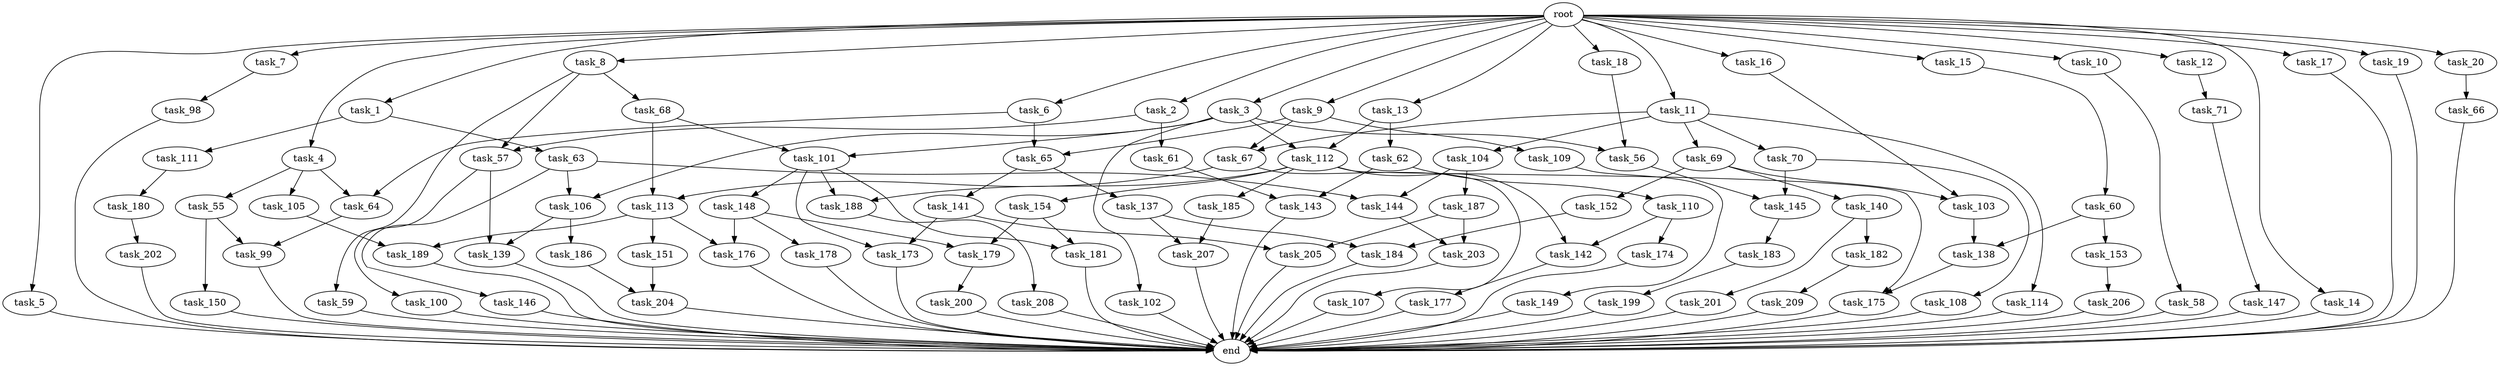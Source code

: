 digraph G {
  root [size="0.000000"];
  task_1 [size="102.400000"];
  task_2 [size="102.400000"];
  task_3 [size="102.400000"];
  task_4 [size="102.400000"];
  task_5 [size="102.400000"];
  task_6 [size="102.400000"];
  task_7 [size="102.400000"];
  task_8 [size="102.400000"];
  task_9 [size="102.400000"];
  task_10 [size="102.400000"];
  task_11 [size="102.400000"];
  task_12 [size="102.400000"];
  task_13 [size="102.400000"];
  task_14 [size="102.400000"];
  task_15 [size="102.400000"];
  task_16 [size="102.400000"];
  task_17 [size="102.400000"];
  task_18 [size="102.400000"];
  task_19 [size="102.400000"];
  task_20 [size="102.400000"];
  task_55 [size="7730941132.800000"];
  task_56 [size="76450417868.800003"];
  task_57 [size="35218731827.200005"];
  task_58 [size="42090679500.800003"];
  task_59 [size="21474836480.000000"];
  task_60 [size="7730941132.800000"];
  task_61 [size="13743895347.200001"];
  task_62 [size="3435973836.800000"];
  task_63 [size="3435973836.800000"];
  task_64 [size="15461882265.600000"];
  task_65 [size="93630287052.800003"];
  task_66 [size="7730941132.800000"];
  task_67 [size="89335319756.800003"];
  task_68 [size="21474836480.000000"];
  task_69 [size="3435973836.800000"];
  task_70 [size="3435973836.800000"];
  task_71 [size="85899345920.000000"];
  task_98 [size="69578470195.199997"];
  task_99 [size="55834574848.000000"];
  task_100 [size="3435973836.800000"];
  task_101 [size="63565515980.800003"];
  task_102 [size="21474836480.000000"];
  task_103 [size="45526653337.600006"];
  task_104 [size="3435973836.800000"];
  task_105 [size="7730941132.800000"];
  task_106 [size="24910810316.800003"];
  task_107 [size="30923764531.200001"];
  task_108 [size="3435973836.800000"];
  task_109 [size="85899345920.000000"];
  task_110 [size="7730941132.800000"];
  task_111 [size="3435973836.800000"];
  task_112 [size="24910810316.800003"];
  task_113 [size="73014444032.000000"];
  task_114 [size="3435973836.800000"];
  task_137 [size="54975581388.800003"];
  task_138 [size="52398601011.200005"];
  task_139 [size="17179869184.000000"];
  task_140 [size="3435973836.800000"];
  task_141 [size="54975581388.800003"];
  task_142 [size="89335319756.800003"];
  task_143 [size="93630287052.800003"];
  task_144 [size="45526653337.600006"];
  task_145 [size="73014444032.000000"];
  task_146 [size="3435973836.800000"];
  task_147 [size="7730941132.800000"];
  task_148 [size="30923764531.200001"];
  task_149 [size="42090679500.800003"];
  task_150 [size="13743895347.200001"];
  task_151 [size="21474836480.000000"];
  task_152 [size="3435973836.800000"];
  task_153 [size="21474836480.000000"];
  task_154 [size="85899345920.000000"];
  task_173 [size="100502234726.400009"];
  task_174 [size="3435973836.800000"];
  task_175 [size="171798691840.000000"];
  task_176 [size="76450417868.800003"];
  task_177 [size="42090679500.800003"];
  task_178 [size="54975581388.800003"];
  task_179 [size="58411555225.600006"];
  task_180 [size="69578470195.199997"];
  task_181 [size="34359738368.000000"];
  task_182 [size="13743895347.200001"];
  task_183 [size="85899345920.000000"];
  task_184 [size="24910810316.800003"];
  task_185 [size="85899345920.000000"];
  task_186 [size="13743895347.200001"];
  task_187 [size="42090679500.800003"];
  task_188 [size="116823110451.200012"];
  task_189 [size="35218731827.200005"];
  task_199 [size="69578470195.199997"];
  task_200 [size="85899345920.000000"];
  task_201 [size="13743895347.200001"];
  task_202 [size="13743895347.200001"];
  task_203 [size="140874927308.800018"];
  task_204 [size="52398601011.200005"];
  task_205 [size="124554051584.000000"];
  task_206 [size="85899345920.000000"];
  task_207 [size="35218731827.200005"];
  task_208 [size="21474836480.000000"];
  task_209 [size="30923764531.200001"];
  end [size="0.000000"];

  root -> task_1 [size="1.000000"];
  root -> task_2 [size="1.000000"];
  root -> task_3 [size="1.000000"];
  root -> task_4 [size="1.000000"];
  root -> task_5 [size="1.000000"];
  root -> task_6 [size="1.000000"];
  root -> task_7 [size="1.000000"];
  root -> task_8 [size="1.000000"];
  root -> task_9 [size="1.000000"];
  root -> task_10 [size="1.000000"];
  root -> task_11 [size="1.000000"];
  root -> task_12 [size="1.000000"];
  root -> task_13 [size="1.000000"];
  root -> task_14 [size="1.000000"];
  root -> task_15 [size="1.000000"];
  root -> task_16 [size="1.000000"];
  root -> task_17 [size="1.000000"];
  root -> task_18 [size="1.000000"];
  root -> task_19 [size="1.000000"];
  root -> task_20 [size="1.000000"];
  task_1 -> task_63 [size="33554432.000000"];
  task_1 -> task_111 [size="33554432.000000"];
  task_2 -> task_57 [size="134217728.000000"];
  task_2 -> task_61 [size="134217728.000000"];
  task_3 -> task_56 [size="209715200.000000"];
  task_3 -> task_101 [size="209715200.000000"];
  task_3 -> task_102 [size="209715200.000000"];
  task_3 -> task_106 [size="209715200.000000"];
  task_3 -> task_112 [size="209715200.000000"];
  task_4 -> task_55 [size="75497472.000000"];
  task_4 -> task_64 [size="75497472.000000"];
  task_4 -> task_105 [size="75497472.000000"];
  task_5 -> end [size="1.000000"];
  task_6 -> task_64 [size="75497472.000000"];
  task_6 -> task_65 [size="75497472.000000"];
  task_7 -> task_98 [size="679477248.000000"];
  task_8 -> task_57 [size="209715200.000000"];
  task_8 -> task_59 [size="209715200.000000"];
  task_8 -> task_68 [size="209715200.000000"];
  task_9 -> task_65 [size="838860800.000000"];
  task_9 -> task_67 [size="838860800.000000"];
  task_9 -> task_109 [size="838860800.000000"];
  task_10 -> task_58 [size="411041792.000000"];
  task_11 -> task_67 [size="33554432.000000"];
  task_11 -> task_69 [size="33554432.000000"];
  task_11 -> task_70 [size="33554432.000000"];
  task_11 -> task_104 [size="33554432.000000"];
  task_11 -> task_114 [size="33554432.000000"];
  task_12 -> task_71 [size="838860800.000000"];
  task_13 -> task_62 [size="33554432.000000"];
  task_13 -> task_112 [size="33554432.000000"];
  task_14 -> end [size="1.000000"];
  task_15 -> task_60 [size="75497472.000000"];
  task_16 -> task_103 [size="411041792.000000"];
  task_17 -> end [size="1.000000"];
  task_18 -> task_56 [size="536870912.000000"];
  task_19 -> end [size="1.000000"];
  task_20 -> task_66 [size="75497472.000000"];
  task_55 -> task_99 [size="134217728.000000"];
  task_55 -> task_150 [size="134217728.000000"];
  task_56 -> task_145 [size="679477248.000000"];
  task_57 -> task_100 [size="33554432.000000"];
  task_57 -> task_139 [size="33554432.000000"];
  task_58 -> end [size="1.000000"];
  task_59 -> end [size="1.000000"];
  task_60 -> task_138 [size="209715200.000000"];
  task_60 -> task_153 [size="209715200.000000"];
  task_61 -> task_143 [size="838860800.000000"];
  task_62 -> task_110 [size="75497472.000000"];
  task_62 -> task_143 [size="75497472.000000"];
  task_63 -> task_106 [size="33554432.000000"];
  task_63 -> task_144 [size="33554432.000000"];
  task_63 -> task_146 [size="33554432.000000"];
  task_64 -> task_99 [size="411041792.000000"];
  task_65 -> task_137 [size="536870912.000000"];
  task_65 -> task_141 [size="536870912.000000"];
  task_66 -> end [size="1.000000"];
  task_67 -> task_107 [size="301989888.000000"];
  task_67 -> task_113 [size="301989888.000000"];
  task_68 -> task_101 [size="411041792.000000"];
  task_68 -> task_113 [size="411041792.000000"];
  task_69 -> task_103 [size="33554432.000000"];
  task_69 -> task_140 [size="33554432.000000"];
  task_69 -> task_152 [size="33554432.000000"];
  task_70 -> task_108 [size="33554432.000000"];
  task_70 -> task_145 [size="33554432.000000"];
  task_71 -> task_147 [size="75497472.000000"];
  task_98 -> end [size="1.000000"];
  task_99 -> end [size="1.000000"];
  task_100 -> end [size="1.000000"];
  task_101 -> task_148 [size="301989888.000000"];
  task_101 -> task_173 [size="301989888.000000"];
  task_101 -> task_181 [size="301989888.000000"];
  task_101 -> task_188 [size="301989888.000000"];
  task_102 -> end [size="1.000000"];
  task_103 -> task_138 [size="301989888.000000"];
  task_104 -> task_144 [size="411041792.000000"];
  task_104 -> task_187 [size="411041792.000000"];
  task_105 -> task_189 [size="134217728.000000"];
  task_106 -> task_139 [size="134217728.000000"];
  task_106 -> task_186 [size="134217728.000000"];
  task_107 -> end [size="1.000000"];
  task_108 -> end [size="1.000000"];
  task_109 -> task_149 [size="411041792.000000"];
  task_110 -> task_142 [size="33554432.000000"];
  task_110 -> task_174 [size="33554432.000000"];
  task_111 -> task_180 [size="679477248.000000"];
  task_112 -> task_142 [size="838860800.000000"];
  task_112 -> task_154 [size="838860800.000000"];
  task_112 -> task_175 [size="838860800.000000"];
  task_112 -> task_185 [size="838860800.000000"];
  task_112 -> task_188 [size="838860800.000000"];
  task_113 -> task_151 [size="209715200.000000"];
  task_113 -> task_176 [size="209715200.000000"];
  task_113 -> task_189 [size="209715200.000000"];
  task_114 -> end [size="1.000000"];
  task_137 -> task_184 [size="209715200.000000"];
  task_137 -> task_207 [size="209715200.000000"];
  task_138 -> task_175 [size="838860800.000000"];
  task_139 -> end [size="1.000000"];
  task_140 -> task_182 [size="134217728.000000"];
  task_140 -> task_201 [size="134217728.000000"];
  task_141 -> task_173 [size="679477248.000000"];
  task_141 -> task_205 [size="679477248.000000"];
  task_142 -> task_177 [size="411041792.000000"];
  task_143 -> end [size="1.000000"];
  task_144 -> task_203 [size="838860800.000000"];
  task_145 -> task_183 [size="838860800.000000"];
  task_146 -> end [size="1.000000"];
  task_147 -> end [size="1.000000"];
  task_148 -> task_176 [size="536870912.000000"];
  task_148 -> task_178 [size="536870912.000000"];
  task_148 -> task_179 [size="536870912.000000"];
  task_149 -> end [size="1.000000"];
  task_150 -> end [size="1.000000"];
  task_151 -> task_204 [size="209715200.000000"];
  task_152 -> task_184 [size="33554432.000000"];
  task_153 -> task_206 [size="838860800.000000"];
  task_154 -> task_179 [size="33554432.000000"];
  task_154 -> task_181 [size="33554432.000000"];
  task_173 -> end [size="1.000000"];
  task_174 -> end [size="1.000000"];
  task_175 -> end [size="1.000000"];
  task_176 -> end [size="1.000000"];
  task_177 -> end [size="1.000000"];
  task_178 -> end [size="1.000000"];
  task_179 -> task_200 [size="838860800.000000"];
  task_180 -> task_202 [size="134217728.000000"];
  task_181 -> end [size="1.000000"];
  task_182 -> task_209 [size="301989888.000000"];
  task_183 -> task_199 [size="679477248.000000"];
  task_184 -> end [size="1.000000"];
  task_185 -> task_207 [size="134217728.000000"];
  task_186 -> task_204 [size="301989888.000000"];
  task_187 -> task_203 [size="536870912.000000"];
  task_187 -> task_205 [size="536870912.000000"];
  task_188 -> task_208 [size="209715200.000000"];
  task_189 -> end [size="1.000000"];
  task_199 -> end [size="1.000000"];
  task_200 -> end [size="1.000000"];
  task_201 -> end [size="1.000000"];
  task_202 -> end [size="1.000000"];
  task_203 -> end [size="1.000000"];
  task_204 -> end [size="1.000000"];
  task_205 -> end [size="1.000000"];
  task_206 -> end [size="1.000000"];
  task_207 -> end [size="1.000000"];
  task_208 -> end [size="1.000000"];
  task_209 -> end [size="1.000000"];
}
